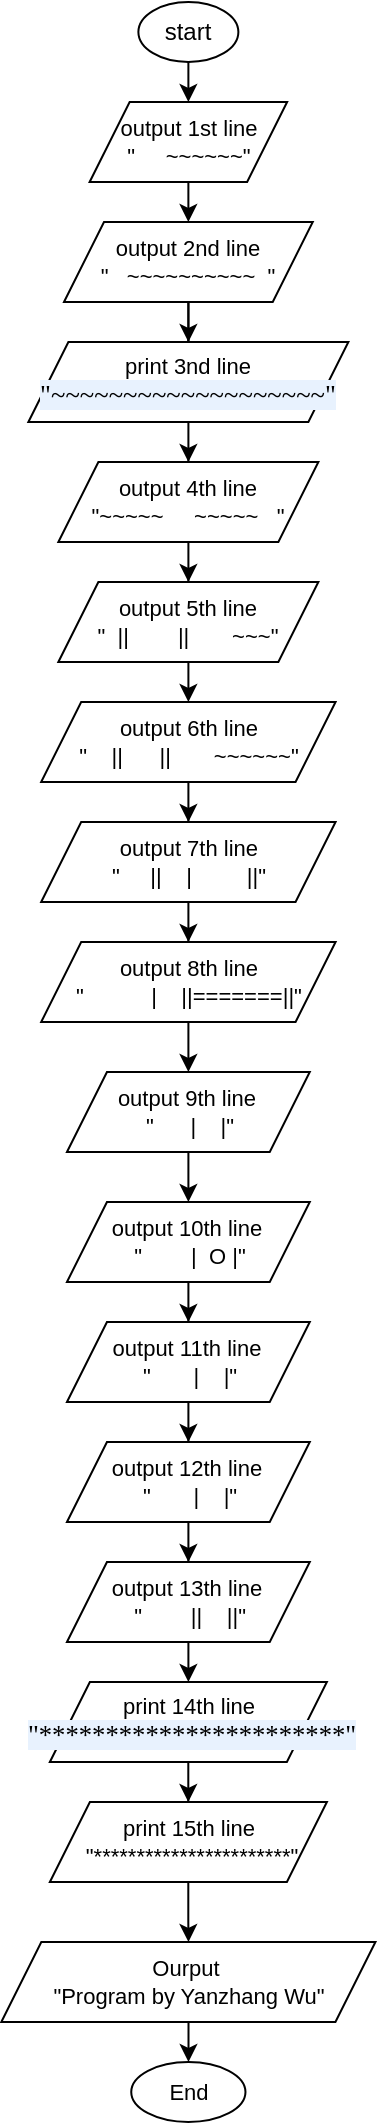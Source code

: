 <mxfile version="18.0.6" type="device"><diagram id="z3QP4JHuNaxYQ8NQrmCa" name="Page-1"><mxGraphModel dx="1554" dy="537" grid="1" gridSize="10" guides="1" tooltips="1" connect="1" arrows="1" fold="1" page="1" pageScale="1" pageWidth="827" pageHeight="1169" math="0" shadow="0"><root><mxCell id="0"/><mxCell id="1" parent="0"/><mxCell id="qXBQ9qu3CmjdY89vgmky-7" value="" style="edgeStyle=orthogonalEdgeStyle;rounded=0;orthogonalLoop=1;jettySize=auto;html=1;" edge="1" parent="1" source="qXBQ9qu3CmjdY89vgmky-3" target="qXBQ9qu3CmjdY89vgmky-6"><mxGeometry relative="1" as="geometry"/></mxCell><mxCell id="qXBQ9qu3CmjdY89vgmky-3" value="start" style="ellipse;whiteSpace=wrap;html=1;" vertex="1" parent="1"><mxGeometry x="77.19" y="10" width="50" height="30" as="geometry"/></mxCell><mxCell id="qXBQ9qu3CmjdY89vgmky-6" value="output 1st line&lt;br&gt;&quot;&amp;nbsp;&amp;nbsp;&amp;nbsp;&amp;nbsp;&amp;nbsp;~~~~~~&quot;" style="shape=parallelogram;perimeter=parallelogramPerimeter;fixedSize=1;fontSize=11;html=1;whiteSpace=wrap;" vertex="1" parent="1"><mxGeometry x="52.82" y="60" width="98.75" height="40" as="geometry"/></mxCell><mxCell id="qXBQ9qu3CmjdY89vgmky-14" value="" style="edgeStyle=orthogonalEdgeStyle;rounded=0;orthogonalLoop=1;jettySize=auto;html=1;fontSize=11;strokeColor=default;" edge="1" parent="1" source="qXBQ9qu3CmjdY89vgmky-8"><mxGeometry relative="1" as="geometry"><mxPoint x="105.785" y="200" as="targetPoint"/></mxGeometry></mxCell><mxCell id="qXBQ9qu3CmjdY89vgmky-16" value="" style="edgeStyle=orthogonalEdgeStyle;rounded=0;orthogonalLoop=1;jettySize=auto;html=1;fontSize=11;strokeColor=default;" edge="1" parent="1" source="qXBQ9qu3CmjdY89vgmky-8" target="qXBQ9qu3CmjdY89vgmky-13"><mxGeometry relative="1" as="geometry"/></mxCell><mxCell id="qXBQ9qu3CmjdY89vgmky-8" value="output 2nd line&lt;br&gt;&lt;span lang=&quot;EN-US&quot;&gt;&quot;&amp;nbsp;&amp;nbsp;&amp;nbsp;~~~~~~~~~~&amp;nbsp; &quot;&lt;/span&gt;" style="shape=parallelogram;perimeter=parallelogramPerimeter;fixedSize=1;fontSize=11;html=1;whiteSpace=wrap;" vertex="1" parent="1"><mxGeometry x="40" y="120" width="124.37" height="40" as="geometry"/></mxCell><mxCell id="qXBQ9qu3CmjdY89vgmky-12" value="" style="endArrow=classic;html=1;rounded=0;fontSize=11;exitX=0.5;exitY=1;exitDx=0;exitDy=0;entryX=0.5;entryY=0;entryDx=0;entryDy=0;" edge="1" parent="1" source="qXBQ9qu3CmjdY89vgmky-6" target="qXBQ9qu3CmjdY89vgmky-8"><mxGeometry width="50" height="50" relative="1" as="geometry"><mxPoint x="17.19" y="100" as="sourcePoint"/><mxPoint x="67.19" y="50" as="targetPoint"/></mxGeometry></mxCell><mxCell id="qXBQ9qu3CmjdY89vgmky-19" value="" style="edgeStyle=orthogonalEdgeStyle;rounded=0;orthogonalLoop=1;jettySize=auto;html=1;fontSize=11;strokeColor=default;" edge="1" parent="1" source="qXBQ9qu3CmjdY89vgmky-13" target="qXBQ9qu3CmjdY89vgmky-17"><mxGeometry relative="1" as="geometry"/></mxCell><mxCell id="qXBQ9qu3CmjdY89vgmky-13" value="print 3nd line&lt;br&gt;&lt;span style=&quot;font-size:10.0pt;line-height:&lt;br/&gt;107%;font-family:Consolas;mso-fareast-font-family:宋体;mso-bidi-font-family:Consolas;&lt;br/&gt;color:#2A00FF;background:#E8F2FE;mso-ansi-language:EN-US;mso-fareast-language:&lt;br/&gt;EN-US;mso-bidi-language:AR-SA&quot; lang=&quot;EN-US&quot;&gt;&quot;~~~~~~~~~~~~~~~~~~~&quot;&lt;/span&gt;" style="shape=parallelogram;perimeter=parallelogramPerimeter;fixedSize=1;fontSize=11;html=1;whiteSpace=wrap;" vertex="1" parent="1"><mxGeometry x="22.19" y="180" width="160" height="40" as="geometry"/></mxCell><mxCell id="qXBQ9qu3CmjdY89vgmky-21" value="" style="edgeStyle=orthogonalEdgeStyle;rounded=0;orthogonalLoop=1;jettySize=auto;html=1;fontSize=11;strokeColor=default;" edge="1" parent="1" source="qXBQ9qu3CmjdY89vgmky-17" target="qXBQ9qu3CmjdY89vgmky-20"><mxGeometry relative="1" as="geometry"/></mxCell><mxCell id="qXBQ9qu3CmjdY89vgmky-17" value="output 4th line&lt;br&gt;&lt;span lang=&quot;EN-US&quot;&gt;&quot;~~~~~&amp;nbsp; &amp;nbsp; &amp;nbsp;~~~~~&amp;nbsp; &amp;nbsp;&quot;&lt;/span&gt;" style="shape=parallelogram;perimeter=parallelogramPerimeter;fixedSize=1;fontSize=11;html=1;whiteSpace=wrap;" vertex="1" parent="1"><mxGeometry x="37.19" y="240" width="130" height="40" as="geometry"/></mxCell><mxCell id="qXBQ9qu3CmjdY89vgmky-24" value="" style="edgeStyle=orthogonalEdgeStyle;rounded=0;orthogonalLoop=1;jettySize=auto;html=1;fontSize=11;strokeColor=default;" edge="1" parent="1" source="qXBQ9qu3CmjdY89vgmky-20" target="qXBQ9qu3CmjdY89vgmky-23"><mxGeometry relative="1" as="geometry"/></mxCell><mxCell id="qXBQ9qu3CmjdY89vgmky-20" value="output 5th line&lt;br&gt;&lt;span lang=&quot;EN-US&quot;&gt;&quot;&amp;nbsp; ||&amp;nbsp;&amp;nbsp;&amp;nbsp;&amp;nbsp;&amp;nbsp;&amp;nbsp;&amp;nbsp; ||&amp;nbsp;&amp;nbsp;&amp;nbsp;&amp;nbsp;&amp;nbsp;&amp;nbsp; ~~~&quot;&lt;/span&gt;" style="shape=parallelogram;perimeter=parallelogramPerimeter;fixedSize=1;fontSize=11;html=1;whiteSpace=wrap;" vertex="1" parent="1"><mxGeometry x="37.18" y="300" width="130" height="40" as="geometry"/></mxCell><mxCell id="qXBQ9qu3CmjdY89vgmky-26" value="" style="edgeStyle=orthogonalEdgeStyle;rounded=0;orthogonalLoop=1;jettySize=auto;html=1;fontSize=11;strokeColor=default;" edge="1" parent="1" source="qXBQ9qu3CmjdY89vgmky-23" target="qXBQ9qu3CmjdY89vgmky-25"><mxGeometry relative="1" as="geometry"/></mxCell><mxCell id="qXBQ9qu3CmjdY89vgmky-23" value="output 6th line&lt;br&gt;&lt;span lang=&quot;EN-US&quot;&gt;&quot;&amp;nbsp; &amp;nbsp; ||&amp;nbsp;&amp;nbsp;&amp;nbsp;&amp;nbsp;&amp;nbsp; ||&amp;nbsp;&amp;nbsp;&amp;nbsp;&amp;nbsp;&amp;nbsp;&amp;nbsp; ~~~~~~&quot;&lt;/span&gt;" style="shape=parallelogram;perimeter=parallelogramPerimeter;fixedSize=1;fontSize=11;html=1;whiteSpace=wrap;" vertex="1" parent="1"><mxGeometry x="28.59" y="360" width="147.19" height="40" as="geometry"/></mxCell><mxCell id="qXBQ9qu3CmjdY89vgmky-28" value="" style="edgeStyle=orthogonalEdgeStyle;rounded=0;orthogonalLoop=1;jettySize=auto;html=1;fontSize=11;strokeColor=default;" edge="1" parent="1" source="qXBQ9qu3CmjdY89vgmky-25" target="qXBQ9qu3CmjdY89vgmky-27"><mxGeometry relative="1" as="geometry"/></mxCell><mxCell id="qXBQ9qu3CmjdY89vgmky-25" value="output 7th line&lt;br&gt;&lt;span lang=&quot;EN-US&quot;&gt;&quot;&amp;nbsp; &amp;nbsp; &amp;nbsp;||&amp;nbsp;&amp;nbsp;&amp;nbsp; |&amp;nbsp;&amp;nbsp;&amp;nbsp;&amp;nbsp;&amp;nbsp;&amp;nbsp;&amp;nbsp;&amp;nbsp; ||&quot;&lt;/span&gt;" style="shape=parallelogram;perimeter=parallelogramPerimeter;fixedSize=1;fontSize=11;html=1;whiteSpace=wrap;" vertex="1" parent="1"><mxGeometry x="28.59" y="420" width="147.19" height="40" as="geometry"/></mxCell><mxCell id="qXBQ9qu3CmjdY89vgmky-30" value="" style="edgeStyle=orthogonalEdgeStyle;rounded=0;orthogonalLoop=1;jettySize=auto;html=1;fontSize=11;strokeColor=default;" edge="1" parent="1" source="qXBQ9qu3CmjdY89vgmky-27" target="qXBQ9qu3CmjdY89vgmky-29"><mxGeometry relative="1" as="geometry"/></mxCell><mxCell id="qXBQ9qu3CmjdY89vgmky-27" value="output 8th line&lt;br&gt;&lt;span lang=&quot;EN-US&quot;&gt;&quot;&amp;nbsp; &amp;nbsp; &amp;nbsp; &amp;nbsp; &amp;nbsp; &amp;nbsp;|&amp;nbsp;&amp;nbsp;&amp;nbsp; ||=======||&quot;&lt;/span&gt;" style="shape=parallelogram;perimeter=parallelogramPerimeter;fixedSize=1;fontSize=11;html=1;whiteSpace=wrap;" vertex="1" parent="1"><mxGeometry x="28.6" y="480" width="147.19" height="40" as="geometry"/></mxCell><mxCell id="qXBQ9qu3CmjdY89vgmky-32" value="" style="edgeStyle=orthogonalEdgeStyle;rounded=0;orthogonalLoop=1;jettySize=auto;html=1;fontSize=11;strokeColor=default;" edge="1" parent="1" source="qXBQ9qu3CmjdY89vgmky-29" target="qXBQ9qu3CmjdY89vgmky-31"><mxGeometry relative="1" as="geometry"/></mxCell><mxCell id="qXBQ9qu3CmjdY89vgmky-29" value="output 9th line&lt;br&gt;&lt;span lang=&quot;EN-US&quot;&gt;&amp;nbsp;&lt;span lang=&quot;EN-US&quot;&gt;&quot;&amp;nbsp; &amp;nbsp; &amp;nbsp; |&amp;nbsp;&amp;nbsp;&amp;nbsp; |&quot;&lt;/span&gt;&lt;/span&gt;" style="shape=parallelogram;perimeter=parallelogramPerimeter;fixedSize=1;fontSize=11;html=1;whiteSpace=wrap;" vertex="1" parent="1"><mxGeometry x="41.48" y="545" width="121.4" height="40" as="geometry"/></mxCell><mxCell id="qXBQ9qu3CmjdY89vgmky-34" value="" style="edgeStyle=orthogonalEdgeStyle;rounded=0;orthogonalLoop=1;jettySize=auto;html=1;fontSize=11;strokeColor=default;" edge="1" parent="1" source="qXBQ9qu3CmjdY89vgmky-31" target="qXBQ9qu3CmjdY89vgmky-33"><mxGeometry relative="1" as="geometry"/></mxCell><mxCell id="qXBQ9qu3CmjdY89vgmky-31" value="output 10th line&lt;br&gt;&lt;span lang=&quot;EN-US&quot;&gt;&amp;nbsp;&lt;/span&gt;&lt;span lang=&quot;EN-US&quot;&gt;&quot;&amp;nbsp; &amp;nbsp; &amp;nbsp; &amp;nbsp; |&amp;nbsp; O |&quot;&lt;/span&gt;" style="shape=parallelogram;perimeter=parallelogramPerimeter;fixedSize=1;fontSize=11;html=1;whiteSpace=wrap;" vertex="1" parent="1"><mxGeometry x="41.48" y="610" width="121.4" height="40" as="geometry"/></mxCell><mxCell id="qXBQ9qu3CmjdY89vgmky-36" value="" style="edgeStyle=orthogonalEdgeStyle;rounded=0;orthogonalLoop=1;jettySize=auto;html=1;fontSize=11;strokeColor=default;" edge="1" parent="1" source="qXBQ9qu3CmjdY89vgmky-33" target="qXBQ9qu3CmjdY89vgmky-35"><mxGeometry relative="1" as="geometry"/></mxCell><mxCell id="qXBQ9qu3CmjdY89vgmky-33" value="output 11th line&lt;br&gt;&lt;span lang=&quot;EN-US&quot;&gt;&amp;nbsp;&lt;/span&gt;&lt;span lang=&quot;EN-US&quot;&gt;&quot;&amp;nbsp; &amp;nbsp; &amp;nbsp; &amp;nbsp;|&amp;nbsp;&amp;nbsp;&amp;nbsp; |&quot;&lt;/span&gt;" style="shape=parallelogram;perimeter=parallelogramPerimeter;fixedSize=1;fontSize=11;html=1;whiteSpace=wrap;" vertex="1" parent="1"><mxGeometry x="41.48" y="670" width="121.4" height="40" as="geometry"/></mxCell><mxCell id="qXBQ9qu3CmjdY89vgmky-40" value="" style="edgeStyle=orthogonalEdgeStyle;rounded=0;orthogonalLoop=1;jettySize=auto;html=1;fontSize=11;strokeColor=default;" edge="1" parent="1" source="qXBQ9qu3CmjdY89vgmky-35" target="qXBQ9qu3CmjdY89vgmky-37"><mxGeometry relative="1" as="geometry"/></mxCell><mxCell id="qXBQ9qu3CmjdY89vgmky-35" value="output 12th line&lt;br&gt;&lt;span lang=&quot;EN-US&quot;&gt;&amp;nbsp;&lt;/span&gt;&lt;span lang=&quot;EN-US&quot;&gt;&quot;&amp;nbsp; &amp;nbsp; &amp;nbsp; &amp;nbsp;|&amp;nbsp;&amp;nbsp;&amp;nbsp; |&quot;&lt;/span&gt;" style="shape=parallelogram;perimeter=parallelogramPerimeter;fixedSize=1;fontSize=11;html=1;whiteSpace=wrap;" vertex="1" parent="1"><mxGeometry x="41.48" y="730" width="121.4" height="40" as="geometry"/></mxCell><mxCell id="qXBQ9qu3CmjdY89vgmky-52" value="" style="edgeStyle=orthogonalEdgeStyle;rounded=0;orthogonalLoop=1;jettySize=auto;html=1;fontSize=11;strokeColor=default;" edge="1" parent="1" source="qXBQ9qu3CmjdY89vgmky-37"><mxGeometry relative="1" as="geometry"><mxPoint x="102" y="850" as="targetPoint"/></mxGeometry></mxCell><mxCell id="qXBQ9qu3CmjdY89vgmky-37" value="output 13th line&lt;br&gt;&lt;span lang=&quot;EN-US&quot;&gt;&amp;nbsp;&lt;/span&gt;&lt;span lang=&quot;EN-US&quot;&gt;&quot;&amp;nbsp; &amp;nbsp; &amp;nbsp; &amp;nbsp; ||&amp;nbsp;&amp;nbsp;&amp;nbsp; ||&quot;&lt;/span&gt;" style="shape=parallelogram;perimeter=parallelogramPerimeter;fixedSize=1;fontSize=11;html=1;whiteSpace=wrap;" vertex="1" parent="1"><mxGeometry x="41.48" y="790" width="121.4" height="40" as="geometry"/></mxCell><mxCell id="qXBQ9qu3CmjdY89vgmky-46" value="" style="edgeStyle=orthogonalEdgeStyle;rounded=0;orthogonalLoop=1;jettySize=auto;html=1;fontSize=11;strokeColor=default;" edge="1" parent="1" source="qXBQ9qu3CmjdY89vgmky-43" target="qXBQ9qu3CmjdY89vgmky-45"><mxGeometry relative="1" as="geometry"/></mxCell><mxCell id="qXBQ9qu3CmjdY89vgmky-43" value="print 14th line&lt;br&gt;&lt;span lang=&quot;EN-US&quot;&gt;&amp;nbsp;&lt;/span&gt;&lt;span style=&quot;font-size:10.0pt;line-height:&lt;br/&gt;107%;font-family:Consolas;mso-fareast-font-family:宋体;mso-bidi-font-family:Consolas;&lt;br/&gt;color:#2A00FF;background:#E8F2FE;mso-ansi-language:EN-US;mso-fareast-language:&lt;br/&gt;EN-US;mso-bidi-language:AR-SA&quot; lang=&quot;EN-US&quot;&gt;&quot;***********************&quot;&lt;/span&gt;" style="shape=parallelogram;perimeter=parallelogramPerimeter;fixedSize=1;fontSize=11;html=1;whiteSpace=wrap;" vertex="1" parent="1"><mxGeometry x="32.93" y="850" width="138.51" height="40" as="geometry"/></mxCell><mxCell id="qXBQ9qu3CmjdY89vgmky-48" value="" style="edgeStyle=orthogonalEdgeStyle;rounded=0;orthogonalLoop=1;jettySize=auto;html=1;fontSize=11;strokeColor=default;" edge="1" parent="1" source="qXBQ9qu3CmjdY89vgmky-45" target="qXBQ9qu3CmjdY89vgmky-47"><mxGeometry relative="1" as="geometry"/></mxCell><mxCell id="qXBQ9qu3CmjdY89vgmky-45" value="print 15th line&lt;br&gt;&lt;span lang=&quot;EN-US&quot;&gt;&amp;nbsp;&lt;/span&gt;&lt;span lang=&quot;EN-US&quot;&gt;&quot;***********************&quot;&lt;/span&gt;" style="shape=parallelogram;perimeter=parallelogramPerimeter;fixedSize=1;fontSize=11;html=1;whiteSpace=wrap;" vertex="1" parent="1"><mxGeometry x="32.94" y="910" width="138.51" height="40" as="geometry"/></mxCell><mxCell id="qXBQ9qu3CmjdY89vgmky-50" value="" style="edgeStyle=orthogonalEdgeStyle;rounded=0;orthogonalLoop=1;jettySize=auto;html=1;fontSize=11;strokeColor=default;" edge="1" parent="1" source="qXBQ9qu3CmjdY89vgmky-47" target="qXBQ9qu3CmjdY89vgmky-49"><mxGeometry relative="1" as="geometry"/></mxCell><mxCell id="qXBQ9qu3CmjdY89vgmky-47" value="Ourput&amp;nbsp;&lt;br&gt;&quot;&lt;span lang=&quot;EN-US&quot;&gt;Program by Yanzhang Wu&quot;&lt;/span&gt;" style="shape=parallelogram;perimeter=parallelogramPerimeter;fixedSize=1;fontSize=11;html=1;whiteSpace=wrap;" vertex="1" parent="1"><mxGeometry x="8.66" y="980" width="187.06" height="40" as="geometry"/></mxCell><mxCell id="qXBQ9qu3CmjdY89vgmky-49" value="End" style="ellipse;whiteSpace=wrap;html=1;fontSize=11;" vertex="1" parent="1"><mxGeometry x="73.62" y="1040" width="57.12" height="30" as="geometry"/></mxCell></root></mxGraphModel></diagram></mxfile>